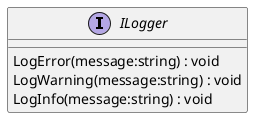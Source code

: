 @startuml
interface ILogger {
    LogError(message:string) : void
    LogWarning(message:string) : void
    LogInfo(message:string) : void
}
@enduml
